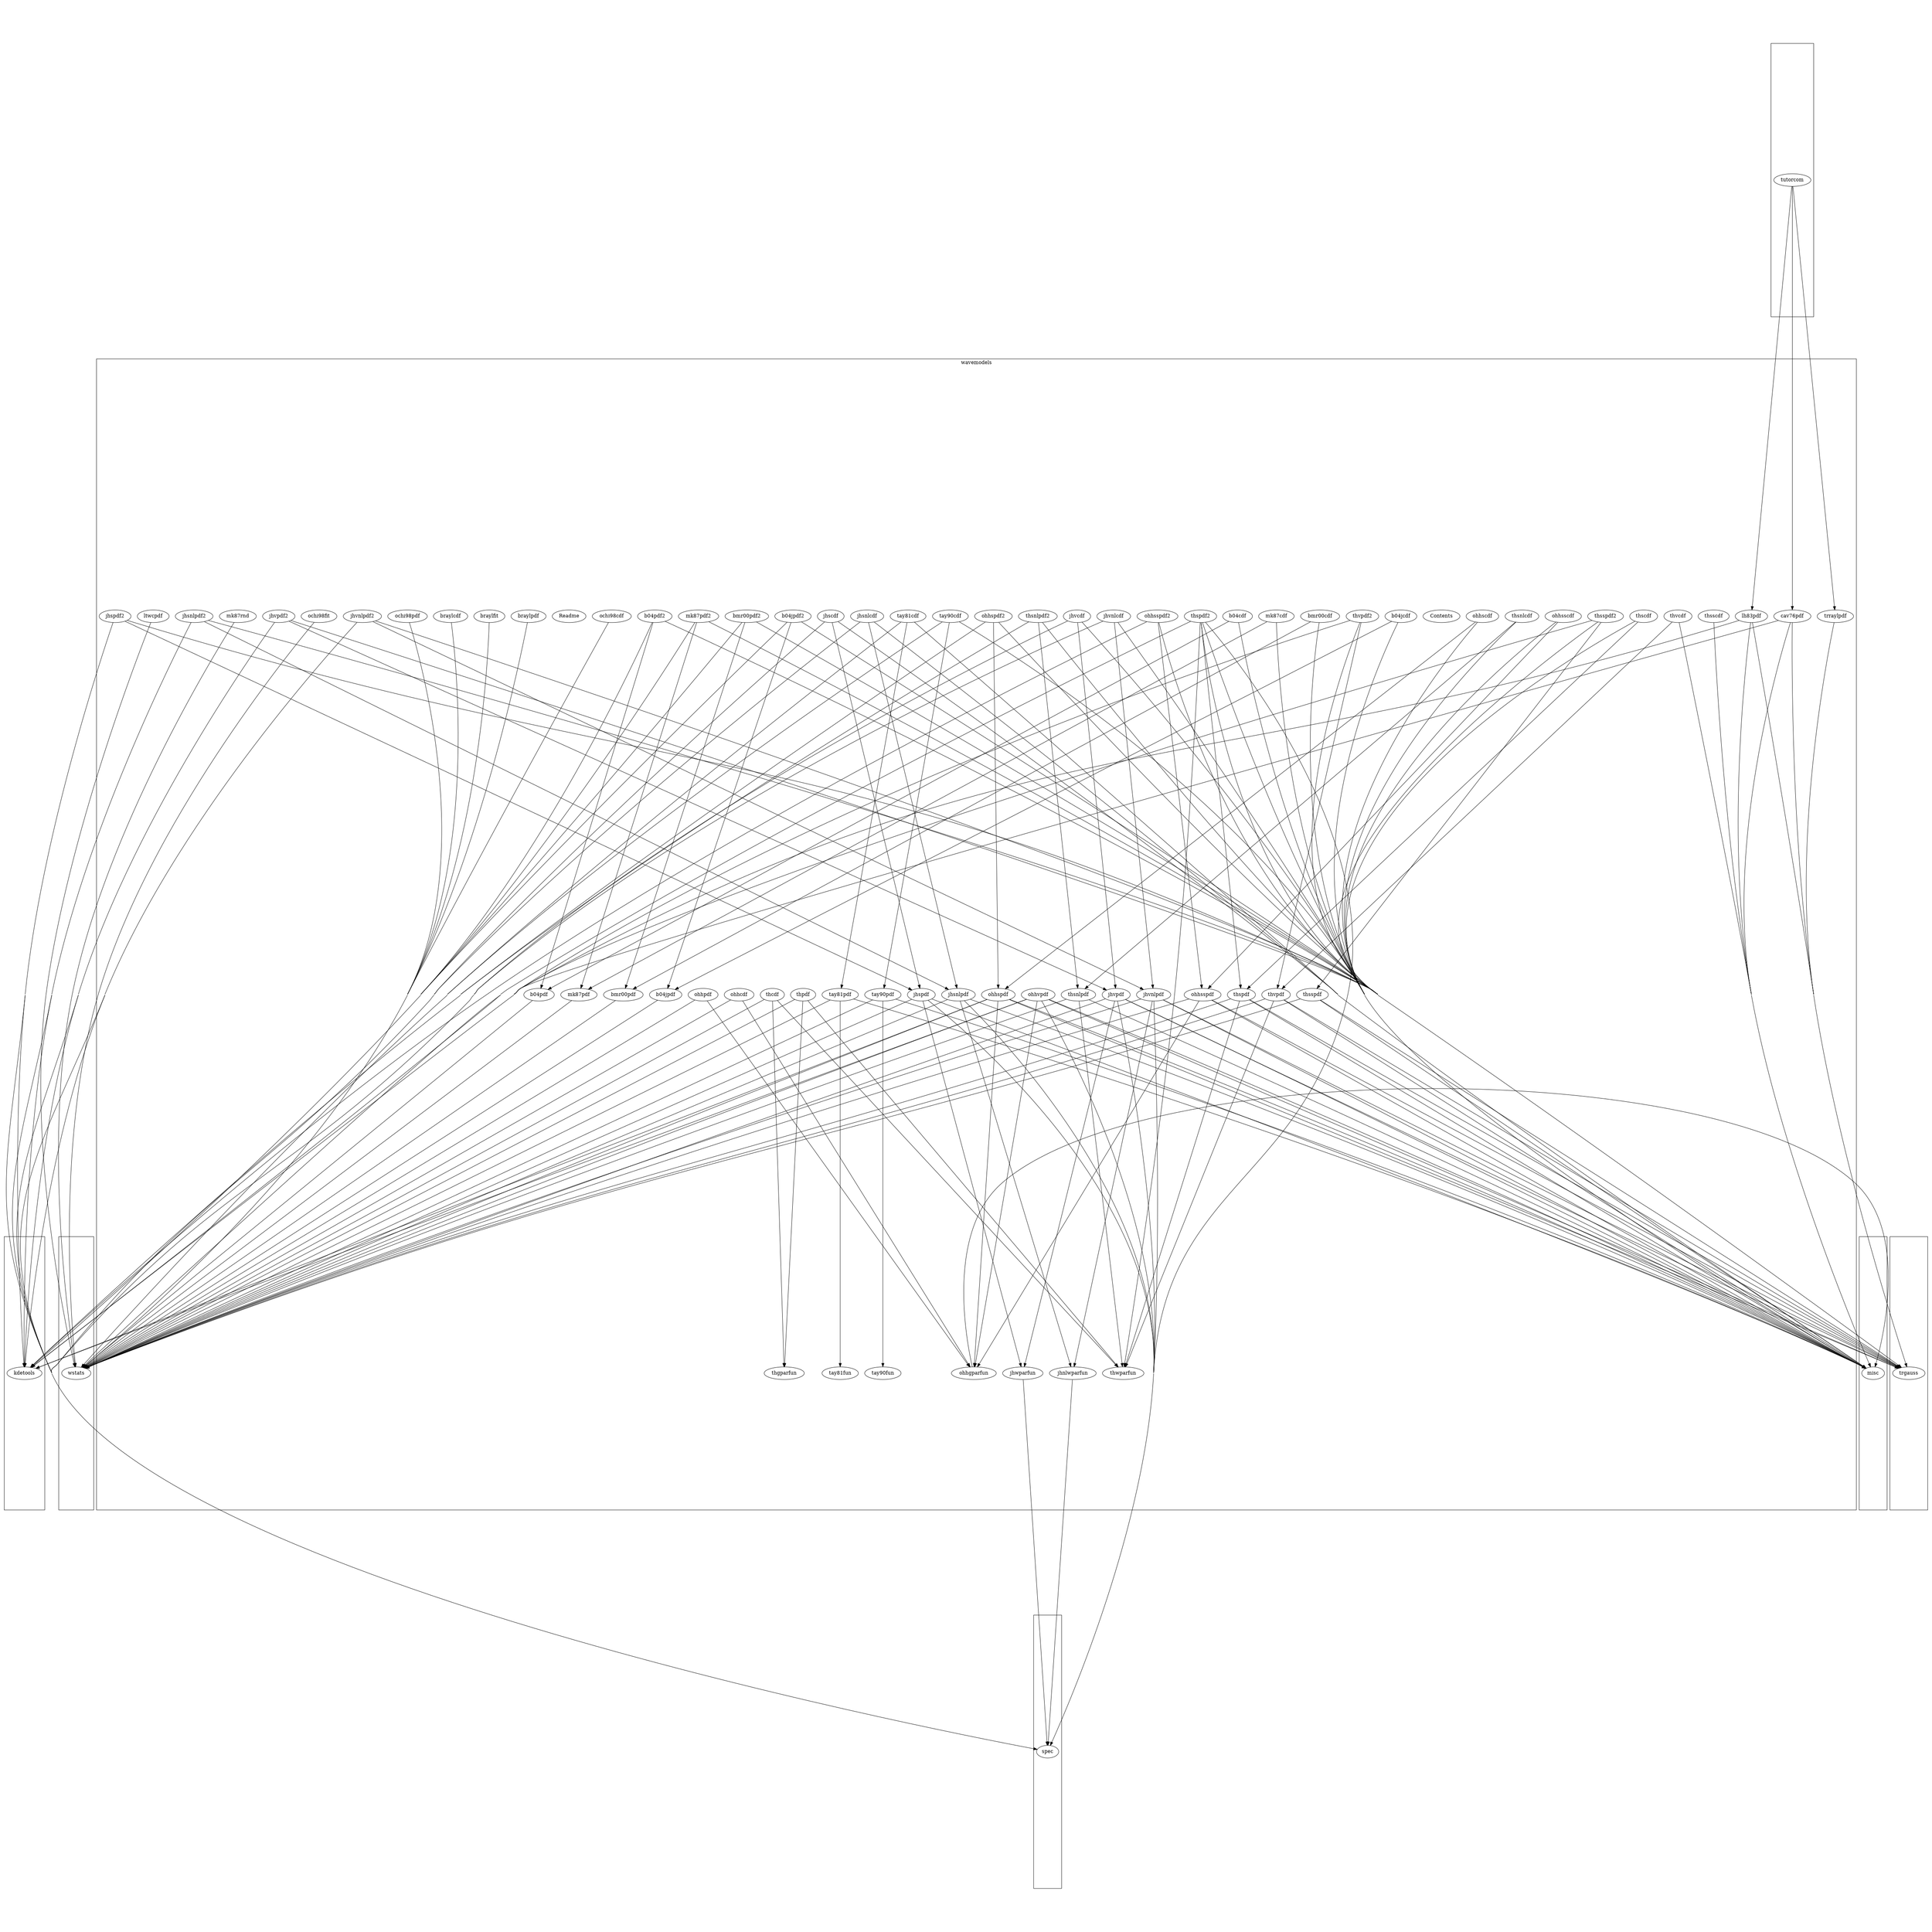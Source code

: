 /* Created by dotwrite for Matlab */
digraph dotwrite2 {
 size = "31.9612,31.9612";
 ratio = fill;
 concentrate = true;
 edge [constraint = true];
 subgraph cluster1 {
 URL = "../../wafo/kdetools/graph.html";
1;
}
 subgraph cluster2 {
 URL = "../../wafo/misc/graph.html";
2;
}
 subgraph cluster3 {
 URL = "../../wafo/papers/tutorcom/graph.html";
3;
}
 subgraph cluster4 {
 URL = "../../wafo/spec/graph.html";
4;
}
 subgraph cluster5 {
 URL = "../../wafo/trgauss/graph.html";
5;
}
 subgraph cluster6 {
 URL = "../../wafo/wstats/graph.html";
6;
}
 subgraph cluster7 {
 label = "wavemodels";
 URL = "index.html";
7;
8;
9;
10;
11;
12;
13;
14;
15;
16;
17;
18;
19;
20;
21;
22;
23;
24;
25;
26;
27;
28;
29;
30;
31;
32;
33;
34;
35;
36;
37;
38;
39;
40;
41;
42;
43;
44;
45;
46;
47;
48;
49;
50;
51;
52;
53;
54;
55;
56;
57;
58;
59;
60;
61;
62;
63;
64;
65;
66;
67;
68;
69;
70;
71;
72;
73;
74;
75;
76;
77;
}
  3 -> 19;
  3 -> 35;
  3 -> 77;
  7 -> 2;
  7 -> 11;
  8 -> 2;
  8 -> 9;
  9 -> 6;
  10 -> 1;
  10 -> 5;
  10 -> 9;
  11 -> 6;
  12 -> 1;
  12 -> 5;
  12 -> 11;
  13 -> 2;
  13 -> 14;
  14 -> 6;
  15 -> 1;
  15 -> 5;
  15 -> 14;
  16 -> 6;
  17 -> 6;
  18 -> 6;
  19 -> 1;
  19 -> 2;
  19 -> 5;
  21 -> 4;
  22 -> 2;
  22 -> 4;
  22 -> 26;
  23 -> 2;
  23 -> 4;
  23 -> 24;
  24 -> 2;
  24 -> 4;
  24 -> 6;
  24 -> 21;
  25 -> 1;
  25 -> 4;
  25 -> 5;
  25 -> 24;
  26 -> 2;
  26 -> 4;
  26 -> 6;
  26 -> 34;
  27 -> 1;
  27 -> 4;
  27 -> 5;
  27 -> 26;
  28 -> 2;
  28 -> 4;
  28 -> 32;
  29 -> 2;
  29 -> 4;
  29 -> 30;
  30 -> 2;
  30 -> 4;
  30 -> 5;
  30 -> 6;
  30 -> 21;
  31 -> 1;
  31 -> 4;
  31 -> 5;
  31 -> 30;
  32 -> 2;
  32 -> 4;
  32 -> 5;
  32 -> 6;
  32 -> 34;
  33 -> 1;
  33 -> 4;
  33 -> 5;
  33 -> 32;
  34 -> 4;
  35 -> 1;
  35 -> 2;
  35 -> 5;
  36 -> 6;
  37 -> 2;
  37 -> 38;
  38 -> 6;
  39 -> 1;
  39 -> 5;
  39 -> 38;
  40 -> 6;
  41 -> 6;
  42 -> 6;
  43 -> 6;
  44 -> 6;
  44 -> 45;
  45 -> 2;
  46 -> 6;
  46 -> 45;
  47 -> 2;
  47 -> 48;
  48 -> 1;
  48 -> 2;
  48 -> 5;
  48 -> 6;
  48 -> 45;
  49 -> 1;
  49 -> 5;
  49 -> 48;
  50 -> 2;
  50 -> 51;
  51 -> 2;
  51 -> 5;
  51 -> 6;
  51 -> 45;
  52 -> 1;
  52 -> 5;
  52 -> 51;
  53 -> 1;
  53 -> 2;
  53 -> 4;
  53 -> 5;
  53 -> 6;
  53 -> 45;
  55 -> 2;
  55 -> 6;
  55 -> 57;
  57 -> 2;
  57 -> 6;
  57 -> 56;
  58 -> 2;
  58 -> 6;
  58 -> 60;
  60 -> 2;
  60 -> 6;
  60 -> 59;
  61 -> 6;
  61 -> 62;
  61 -> 76;
  63 -> 6;
  63 -> 62;
  63 -> 76;
  64 -> 2;
  64 -> 68;
  65 -> 2;
  65 -> 66;
  66 -> 2;
  66 -> 6;
  66 -> 76;
  67 -> 1;
  67 -> 5;
  67 -> 66;
  68 -> 2;
  68 -> 5;
  68 -> 6;
  68 -> 76;
  69 -> 1;
  69 -> 2;
  69 -> 4;
  69 -> 5;
  69 -> 6;
  69 -> 68;
  69 -> 76;
  70 -> 2;
  71 -> 2;
  71 -> 5;
  71 -> 6;
  72 -> 1;
  72 -> 5;
  72 -> 71;
  73 -> 2;
  73 -> 74;
  74 -> 2;
  74 -> 5;
  74 -> 6;
  74 -> 76;
  75 -> 1;
  75 -> 5;
  75 -> 74;
  77 -> 5;

 1 [URL="../../wafo/kdetools/graph.html",label="kdetools"];
 2 [URL="../../wafo/misc/graph.html",label="misc"];
 3 [URL="../../wafo/papers/tutorcom/graph.html",label="tutorcom"];
 4 [URL="../../wafo/spec/graph.html",label="spec"];
 5 [URL="../../wafo/trgauss/graph.html",label="trgauss"];
 6 [URL="../../wafo/wstats/graph.html",label="wstats"];
 7 [URL="b04cdf.html",label="b04cdf"];
 8 [URL="b04jcdf.html",label="b04jcdf"];
 9 [URL="b04jpdf.html",label="b04jpdf"];
 10 [URL="b04jpdf2.html",label="b04jpdf2"];
 11 [URL="b04pdf.html",label="b04pdf"];
 12 [URL="b04pdf2.html",label="b04pdf2"];
 13 [URL="bmr00cdf.html",label="bmr00cdf"];
 14 [URL="bmr00pdf.html",label="bmr00pdf"];
 15 [URL="bmr00pdf2.html",label="bmr00pdf2"];
 16 [URL="braylcdf.html",label="braylcdf"];
 17 [URL="braylfit.html",label="braylfit"];
 18 [URL="braylpdf.html",label="braylpdf"];
 19 [URL="cav76pdf.html",label="cav76pdf"];
 20 [URL="Contents.html",label="Contents"];
 21 [URL="jhnlwparfun.html",label="jhnlwparfun"];
 22 [URL="jhscdf.html",label="jhscdf"];
 23 [URL="jhsnlcdf.html",label="jhsnlcdf"];
 24 [URL="jhsnlpdf.html",label="jhsnlpdf"];
 25 [URL="jhsnlpdf2.html",label="jhsnlpdf2"];
 26 [URL="jhspdf.html",label="jhspdf"];
 27 [URL="jhspdf2.html",label="jhspdf2"];
 28 [URL="jhvcdf.html",label="jhvcdf"];
 29 [URL="jhvnlcdf.html",label="jhvnlcdf"];
 30 [URL="jhvnlpdf.html",label="jhvnlpdf"];
 31 [URL="jhvnlpdf2.html",label="jhvnlpdf2"];
 32 [URL="jhvpdf.html",label="jhvpdf"];
 33 [URL="jhvpdf2.html",label="jhvpdf2"];
 34 [URL="jhwparfun.html",label="jhwparfun"];
 35 [URL="lh83pdf.html",label="lh83pdf"];
 36 [URL="ltwcpdf.html",label="ltwcpdf"];
 37 [URL="mk87cdf.html",label="mk87cdf"];
 38 [URL="mk87pdf.html",label="mk87pdf"];
 39 [URL="mk87pdf2.html",label="mk87pdf2"];
 40 [URL="mk87rnd.html",label="mk87rnd"];
 41 [URL="ochi98cdf.html",label="ochi98cdf"];
 42 [URL="ochi98fit.html",label="ochi98fit"];
 43 [URL="ochi98pdf.html",label="ochi98pdf"];
 44 [URL="ohhcdf.html",label="ohhcdf"];
 45 [URL="ohhgparfun.html",label="ohhgparfun"];
 46 [URL="ohhpdf.html",label="ohhpdf"];
 47 [URL="ohhscdf.html",label="ohhscdf"];
 48 [URL="ohhspdf.html",label="ohhspdf"];
 49 [URL="ohhspdf2.html",label="ohhspdf2"];
 50 [URL="ohhsscdf.html",label="ohhsscdf"];
 51 [URL="ohhsspdf.html",label="ohhsspdf"];
 52 [URL="ohhsspdf2.html",label="ohhsspdf2"];
 53 [URL="ohhvpdf.html",label="ohhvpdf"];
 54 [URL="Readme.html",label="Readme"];
 55 [URL="tay81cdf.html",label="tay81cdf"];
 56 [URL="tay81fun.html",label="tay81fun"];
 57 [URL="tay81pdf.html",label="tay81pdf"];
 58 [URL="tay90cdf.html",label="tay90cdf"];
 59 [URL="tay90fun.html",label="tay90fun"];
 60 [URL="tay90pdf.html",label="tay90pdf"];
 61 [URL="thcdf.html",label="thcdf"];
 62 [URL="thgparfun.html",label="thgparfun"];
 63 [URL="thpdf.html",label="thpdf"];
 64 [URL="thscdf.html",label="thscdf"];
 65 [URL="thsnlcdf.html",label="thsnlcdf"];
 66 [URL="thsnlpdf.html",label="thsnlpdf"];
 67 [URL="thsnlpdf2.html",label="thsnlpdf2"];
 68 [URL="thspdf.html",label="thspdf"];
 69 [URL="thspdf2.html",label="thspdf2"];
 70 [URL="thsscdf.html",label="thsscdf"];
 71 [URL="thsspdf.html",label="thsspdf"];
 72 [URL="thsspdf2.html",label="thsspdf2"];
 73 [URL="thvcdf.html",label="thvcdf"];
 74 [URL="thvpdf.html",label="thvpdf"];
 75 [URL="thvpdf2.html",label="thvpdf2"];
 76 [URL="thwparfun.html",label="thwparfun"];
 77 [URL="trraylpdf.html",label="trraylpdf"];
}